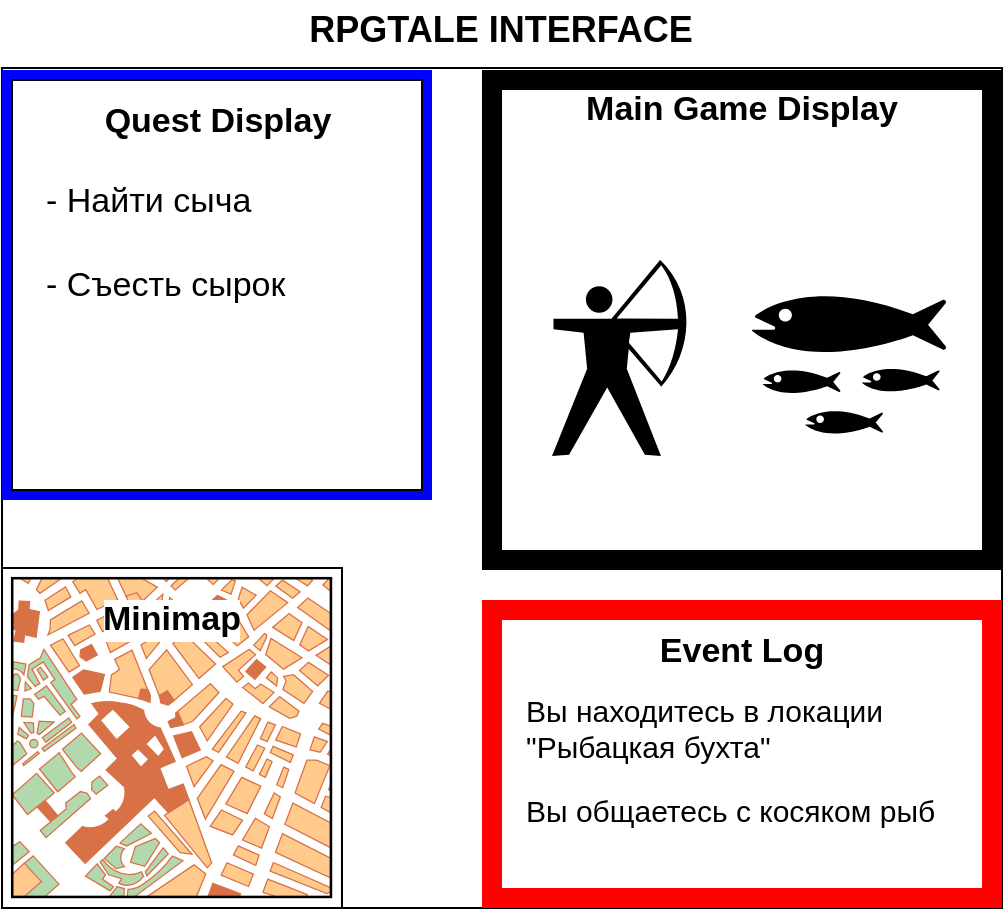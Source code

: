 <mxfile version="16.4.6" type="device"><diagram id="BF0wGXxZdJOpICQsWQpj" name="Page-1"><mxGraphModel dx="1422" dy="762" grid="1" gridSize="10" guides="1" tooltips="1" connect="1" arrows="1" fold="1" page="1" pageScale="1" pageWidth="1169" pageHeight="827" math="0" shadow="0"><root><mxCell id="0"/><mxCell id="1" parent="0"/><mxCell id="uZSppCcfMn0aOZsw9owm-1" value="" style="rounded=0;whiteSpace=wrap;html=1;" parent="1" vertex="1"><mxGeometry x="335" y="204" width="500" height="420" as="geometry"/></mxCell><mxCell id="5jlIFxtVAV_TymfL7hdO-1" value="" style="rounded=0;whiteSpace=wrap;html=1;strokeWidth=10;" vertex="1" parent="1"><mxGeometry x="580" y="210" width="250" height="240" as="geometry"/></mxCell><mxCell id="5jlIFxtVAV_TymfL7hdO-2" value="RPGTALE INTERFACE" style="text;html=1;strokeColor=none;fillColor=none;align=center;verticalAlign=middle;whiteSpace=wrap;rounded=0;fontStyle=1;fontSize=18;" vertex="1" parent="1"><mxGeometry x="487" y="170" width="195" height="30" as="geometry"/></mxCell><mxCell id="5jlIFxtVAV_TymfL7hdO-3" value="Main Game Display" style="text;html=1;strokeColor=none;fillColor=none;align=center;verticalAlign=middle;whiteSpace=wrap;rounded=0;fontSize=17;fontStyle=1" vertex="1" parent="1"><mxGeometry x="625" y="210" width="160" height="30" as="geometry"/></mxCell><mxCell id="5jlIFxtVAV_TymfL7hdO-5" value="" style="shape=mxgraph.signs.sports.archery;html=1;pointerEvents=1;fillColor=#000000;strokeColor=none;verticalLabelPosition=bottom;verticalAlign=top;align=center;sketch=0;fontSize=17;" vertex="1" parent="1"><mxGeometry x="610" y="300" width="72" height="98" as="geometry"/></mxCell><mxCell id="5jlIFxtVAV_TymfL7hdO-7" value="" style="shape=mxgraph.signs.animals.fish_hatchery;html=1;pointerEvents=1;fillColor=#000000;strokeColor=none;verticalLabelPosition=bottom;verticalAlign=top;align=center;sketch=0;fontSize=17;" vertex="1" parent="1"><mxGeometry x="710" y="306.5" width="97" height="85" as="geometry"/></mxCell><mxCell id="5jlIFxtVAV_TymfL7hdO-16" value="" style="group;strokeWidth=10;strokeColor=#0000FF;" vertex="1" connectable="0" parent="1"><mxGeometry x="340" y="210" width="205" height="205" as="geometry"/></mxCell><mxCell id="5jlIFxtVAV_TymfL7hdO-8" value="" style="rounded=0;whiteSpace=wrap;html=1;" vertex="1" parent="5jlIFxtVAV_TymfL7hdO-16"><mxGeometry width="205" height="205" as="geometry"/></mxCell><mxCell id="5jlIFxtVAV_TymfL7hdO-13" value="Quest Display" style="text;html=1;strokeColor=none;fillColor=none;align=center;verticalAlign=middle;whiteSpace=wrap;rounded=0;fontSize=17;fontStyle=1" vertex="1" parent="5jlIFxtVAV_TymfL7hdO-16"><mxGeometry x="22.5" y="6" width="160" height="30" as="geometry"/></mxCell><mxCell id="5jlIFxtVAV_TymfL7hdO-19" value="- Найти сыча" style="text;html=1;strokeColor=none;fillColor=none;align=left;verticalAlign=middle;whiteSpace=wrap;rounded=0;labelBackgroundColor=default;labelBorderColor=none;fontSize=17;fontColor=#000000;" vertex="1" parent="5jlIFxtVAV_TymfL7hdO-16"><mxGeometry x="15" y="46" width="140" height="30" as="geometry"/></mxCell><mxCell id="5jlIFxtVAV_TymfL7hdO-20" value="- Съесть сырок" style="text;html=1;strokeColor=none;fillColor=none;align=left;verticalAlign=middle;whiteSpace=wrap;rounded=0;labelBackgroundColor=default;labelBorderColor=none;fontSize=17;fontColor=#000000;" vertex="1" parent="5jlIFxtVAV_TymfL7hdO-16"><mxGeometry x="15" y="87.5" width="140" height="30" as="geometry"/></mxCell><mxCell id="5jlIFxtVAV_TymfL7hdO-17" value="" style="group" vertex="1" connectable="0" parent="1"><mxGeometry x="335" y="454" width="170" height="170" as="geometry"/></mxCell><mxCell id="5jlIFxtVAV_TymfL7hdO-10" value="" style="rounded=0;whiteSpace=wrap;html=1;" vertex="1" parent="5jlIFxtVAV_TymfL7hdO-17"><mxGeometry width="170" height="170.0" as="geometry"/></mxCell><mxCell id="5jlIFxtVAV_TymfL7hdO-18" value="" style="verticalLabelPosition=bottom;shadow=0;dashed=0;align=center;html=1;verticalAlign=top;strokeWidth=1;shape=mxgraph.mockup.misc.map;fontSize=17;" vertex="1" parent="5jlIFxtVAV_TymfL7hdO-17"><mxGeometry x="5" y="5" width="160" height="160" as="geometry"/></mxCell><mxCell id="5jlIFxtVAV_TymfL7hdO-15" value="Minimap" style="text;html=1;strokeColor=none;fillColor=none;align=center;verticalAlign=middle;whiteSpace=wrap;rounded=0;fontSize=17;fontStyle=1;fontColor=#000000;labelBorderColor=none;labelBackgroundColor=default;" vertex="1" parent="5jlIFxtVAV_TymfL7hdO-17"><mxGeometry width="170" height="51.0" as="geometry"/></mxCell><mxCell id="5jlIFxtVAV_TymfL7hdO-28" value="" style="group" vertex="1" connectable="0" parent="1"><mxGeometry x="580" y="475" width="250" height="144" as="geometry"/></mxCell><mxCell id="5jlIFxtVAV_TymfL7hdO-9" value="" style="rounded=0;whiteSpace=wrap;html=1;strokeColor=#FF0000;strokeWidth=10;" vertex="1" parent="5jlIFxtVAV_TymfL7hdO-28"><mxGeometry width="250" height="144" as="geometry"/></mxCell><mxCell id="5jlIFxtVAV_TymfL7hdO-14" value="Event Log" style="text;html=1;strokeColor=none;fillColor=none;align=center;verticalAlign=middle;whiteSpace=wrap;rounded=0;fontSize=17;fontStyle=1" vertex="1" parent="5jlIFxtVAV_TymfL7hdO-28"><mxGeometry x="45" y="6" width="160" height="30" as="geometry"/></mxCell><mxCell id="5jlIFxtVAV_TymfL7hdO-26" value="Вы находитесь в локации &quot;Рыбацкая бухта&quot;" style="text;html=1;strokeColor=none;fillColor=none;align=left;verticalAlign=middle;whiteSpace=wrap;rounded=0;labelBackgroundColor=default;labelBorderColor=none;fontSize=15;fontColor=#000000;" vertex="1" parent="5jlIFxtVAV_TymfL7hdO-28"><mxGeometry x="15" y="44" width="200" height="30" as="geometry"/></mxCell><mxCell id="5jlIFxtVAV_TymfL7hdO-27" value="Вы общаетесь с косяком рыб" style="text;html=1;strokeColor=none;fillColor=none;align=left;verticalAlign=middle;whiteSpace=wrap;rounded=0;labelBackgroundColor=default;labelBorderColor=none;fontSize=15;fontColor=#000000;spacing=2;spacingLeft=0;spacingBottom=0;strokeWidth=4;" vertex="1" parent="5jlIFxtVAV_TymfL7hdO-28"><mxGeometry x="15" y="85" width="230" height="30" as="geometry"/></mxCell></root></mxGraphModel></diagram></mxfile>